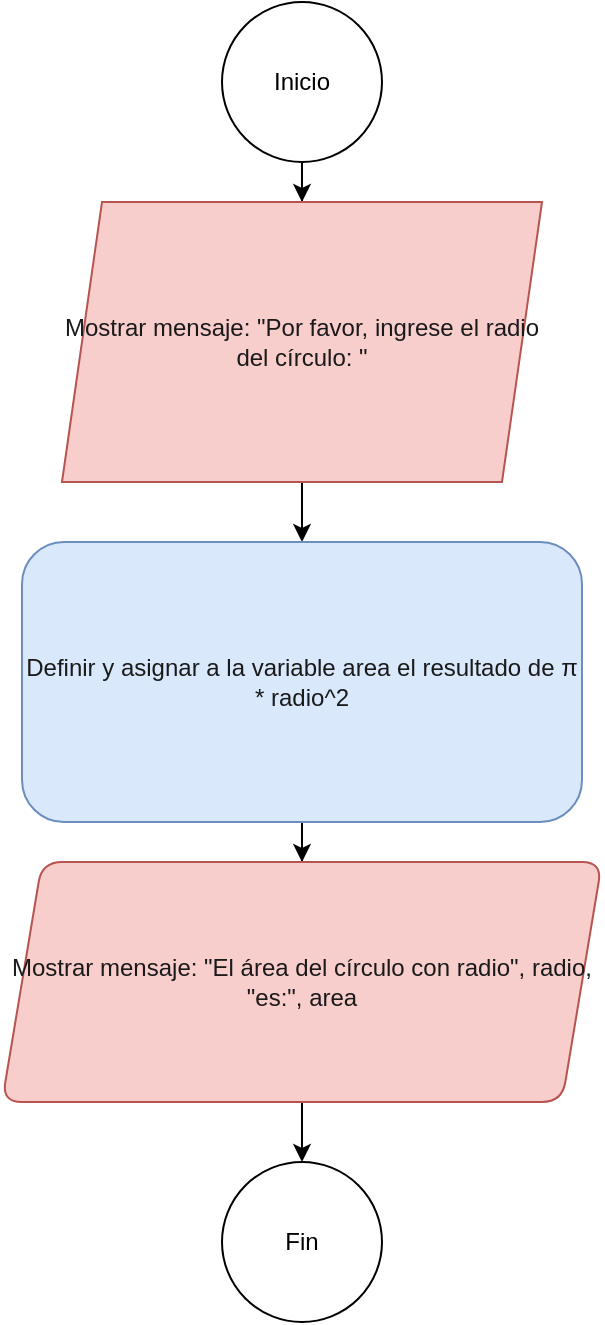 <mxfile version="24.2.5" type="device">
  <diagram id="C5RBs43oDa-KdzZeNtuy" name="Page-1">
    <mxGraphModel dx="934" dy="525" grid="1" gridSize="10" guides="1" tooltips="1" connect="1" arrows="1" fold="1" page="1" pageScale="1" pageWidth="827" pageHeight="1169" math="0" shadow="0">
      <root>
        <mxCell id="WIyWlLk6GJQsqaUBKTNV-0" />
        <mxCell id="WIyWlLk6GJQsqaUBKTNV-1" parent="WIyWlLk6GJQsqaUBKTNV-0" />
        <mxCell id="vshzmgohAlNtwiOY8GRM-2" value="" style="edgeStyle=orthogonalEdgeStyle;rounded=0;orthogonalLoop=1;jettySize=auto;html=1;" edge="1" parent="WIyWlLk6GJQsqaUBKTNV-1" source="vshzmgohAlNtwiOY8GRM-0" target="vshzmgohAlNtwiOY8GRM-1">
          <mxGeometry relative="1" as="geometry" />
        </mxCell>
        <mxCell id="vshzmgohAlNtwiOY8GRM-0" value="Inicio" style="ellipse;whiteSpace=wrap;html=1;aspect=fixed;" vertex="1" parent="WIyWlLk6GJQsqaUBKTNV-1">
          <mxGeometry x="280" y="50" width="80" height="80" as="geometry" />
        </mxCell>
        <mxCell id="vshzmgohAlNtwiOY8GRM-4" value="" style="edgeStyle=orthogonalEdgeStyle;rounded=0;orthogonalLoop=1;jettySize=auto;html=1;" edge="1" parent="WIyWlLk6GJQsqaUBKTNV-1" source="vshzmgohAlNtwiOY8GRM-1" target="vshzmgohAlNtwiOY8GRM-3">
          <mxGeometry relative="1" as="geometry" />
        </mxCell>
        <mxCell id="vshzmgohAlNtwiOY8GRM-1" value="&lt;span style=&quot;color: rgb(26, 26, 26);&quot;&gt;Mostrar mensaje: &quot;Por favor, ingrese el radio del círculo: &quot;&lt;/span&gt;" style="shape=parallelogram;perimeter=parallelogramPerimeter;whiteSpace=wrap;html=1;fixedSize=1;fillColor=#f8cecc;strokeColor=#b85450;" vertex="1" parent="WIyWlLk6GJQsqaUBKTNV-1">
          <mxGeometry x="200" y="150" width="240" height="140" as="geometry" />
        </mxCell>
        <mxCell id="vshzmgohAlNtwiOY8GRM-6" value="" style="edgeStyle=orthogonalEdgeStyle;rounded=0;orthogonalLoop=1;jettySize=auto;html=1;" edge="1" parent="WIyWlLk6GJQsqaUBKTNV-1" source="vshzmgohAlNtwiOY8GRM-3" target="vshzmgohAlNtwiOY8GRM-5">
          <mxGeometry relative="1" as="geometry" />
        </mxCell>
        <mxCell id="vshzmgohAlNtwiOY8GRM-3" value="&lt;span style=&quot;color: rgb(26, 26, 26); background-color: transparent;&quot;&gt;Definir y asignar a la variable area el resultado de π * radio^2&lt;/span&gt;" style="rounded=1;whiteSpace=wrap;html=1;fillColor=#dae8fc;strokeColor=#6c8ebf;" vertex="1" parent="WIyWlLk6GJQsqaUBKTNV-1">
          <mxGeometry x="180" y="320" width="280" height="140" as="geometry" />
        </mxCell>
        <mxCell id="vshzmgohAlNtwiOY8GRM-8" value="" style="edgeStyle=orthogonalEdgeStyle;rounded=0;orthogonalLoop=1;jettySize=auto;html=1;" edge="1" parent="WIyWlLk6GJQsqaUBKTNV-1" source="vshzmgohAlNtwiOY8GRM-5" target="vshzmgohAlNtwiOY8GRM-7">
          <mxGeometry relative="1" as="geometry" />
        </mxCell>
        <mxCell id="vshzmgohAlNtwiOY8GRM-5" value="&lt;span style=&quot;color: rgb(26, 26, 26);&quot;&gt;Mostrar mensaje: &quot;El área del círculo con radio&quot;, radio, &quot;es:&quot;, area&lt;/span&gt;" style="shape=parallelogram;perimeter=parallelogramPerimeter;whiteSpace=wrap;html=1;fixedSize=1;rounded=1;fillColor=#f8cecc;strokeColor=#b85450;" vertex="1" parent="WIyWlLk6GJQsqaUBKTNV-1">
          <mxGeometry x="170" y="480" width="300" height="120" as="geometry" />
        </mxCell>
        <mxCell id="vshzmgohAlNtwiOY8GRM-7" value="Fin" style="ellipse;whiteSpace=wrap;html=1;rounded=1;" vertex="1" parent="WIyWlLk6GJQsqaUBKTNV-1">
          <mxGeometry x="280" y="630" width="80" height="80" as="geometry" />
        </mxCell>
      </root>
    </mxGraphModel>
  </diagram>
</mxfile>
